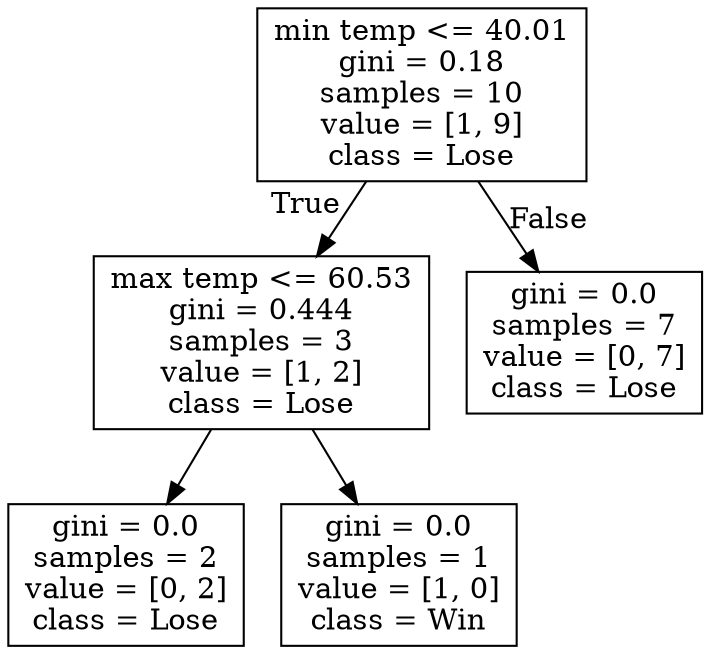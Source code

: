 digraph Tree {
node [shape=box] ;
0 [label="min temp <= 40.01\ngini = 0.18\nsamples = 10\nvalue = [1, 9]\nclass = Lose"] ;
1 [label="max temp <= 60.53\ngini = 0.444\nsamples = 3\nvalue = [1, 2]\nclass = Lose"] ;
0 -> 1 [labeldistance=2.5, labelangle=45, headlabel="True"] ;
2 [label="gini = 0.0\nsamples = 2\nvalue = [0, 2]\nclass = Lose"] ;
1 -> 2 ;
3 [label="gini = 0.0\nsamples = 1\nvalue = [1, 0]\nclass = Win"] ;
1 -> 3 ;
4 [label="gini = 0.0\nsamples = 7\nvalue = [0, 7]\nclass = Lose"] ;
0 -> 4 [labeldistance=2.5, labelangle=-45, headlabel="False"] ;
}